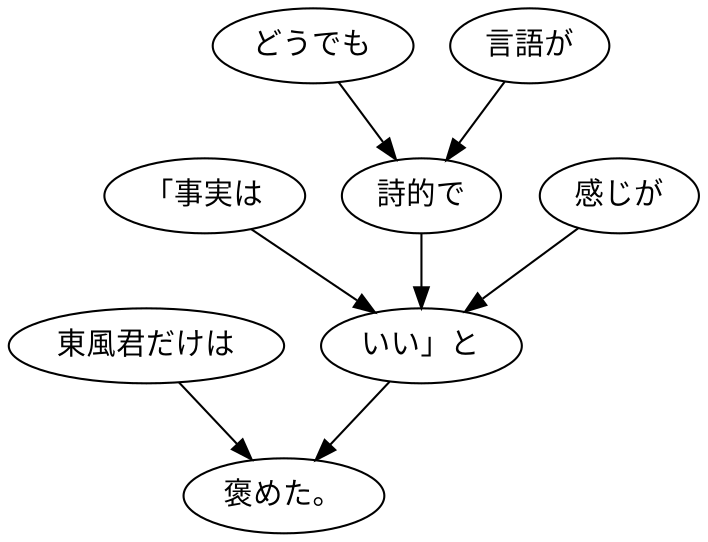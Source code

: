digraph graph8004 {
	node0 [label="東風君だけは"];
	node1 [label="「事実は"];
	node2 [label="どうでも"];
	node3 [label="言語が"];
	node4 [label="詩的で"];
	node5 [label="感じが"];
	node6 [label="いい」と"];
	node7 [label="褒めた。"];
	node0 -> node7;
	node1 -> node6;
	node2 -> node4;
	node3 -> node4;
	node4 -> node6;
	node5 -> node6;
	node6 -> node7;
}
